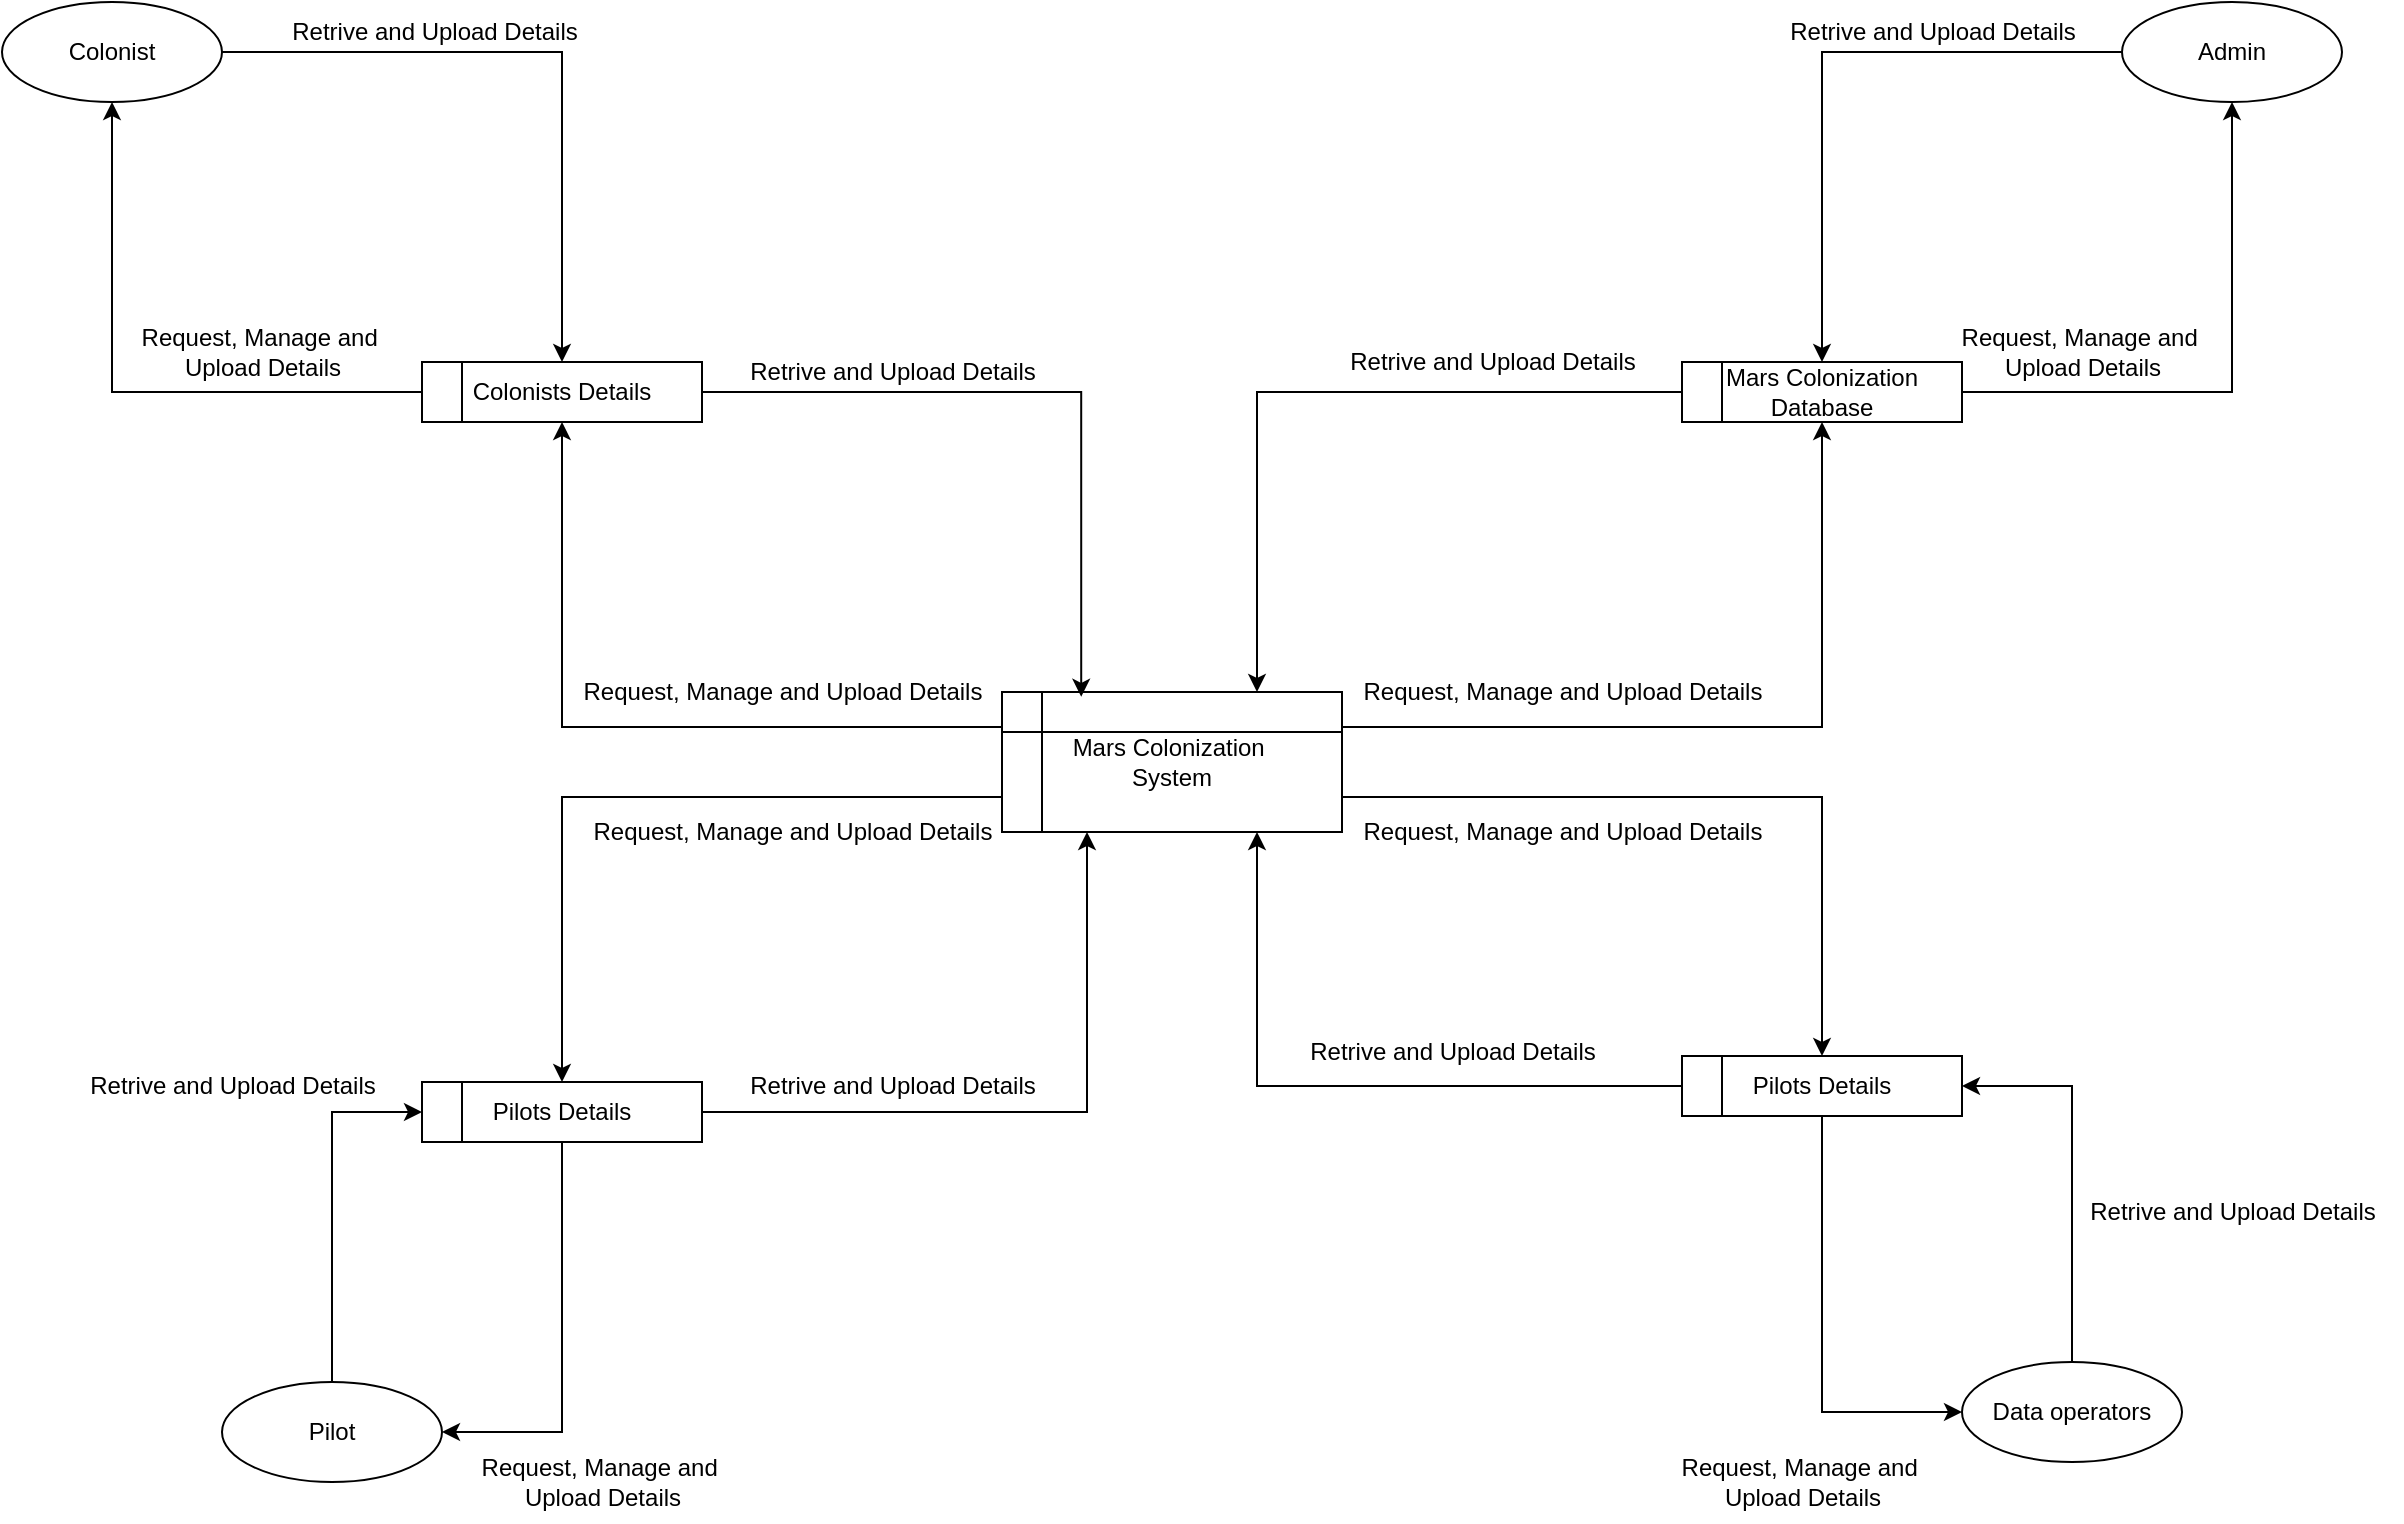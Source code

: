 <mxfile version="24.5.1" type="device">
  <diagram name="Page-1" id="SF7Q3hLJmNAo7ksy9DLZ">
    <mxGraphModel dx="1793" dy="1068" grid="1" gridSize="10" guides="1" tooltips="1" connect="1" arrows="1" fold="1" page="1" pageScale="1" pageWidth="850" pageHeight="1100" math="0" shadow="0">
      <root>
        <mxCell id="0" />
        <mxCell id="1" parent="0" />
        <mxCell id="byq5JnrkLx5CWiELAcj_-38" style="edgeStyle=orthogonalEdgeStyle;rounded=0;orthogonalLoop=1;jettySize=auto;html=1;entryX=0.5;entryY=1;entryDx=0;entryDy=0;exitX=0;exitY=0.25;exitDx=0;exitDy=0;" edge="1" parent="1" source="byq5JnrkLx5CWiELAcj_-1" target="byq5JnrkLx5CWiELAcj_-29">
          <mxGeometry relative="1" as="geometry" />
        </mxCell>
        <mxCell id="byq5JnrkLx5CWiELAcj_-44" style="edgeStyle=orthogonalEdgeStyle;rounded=0;orthogonalLoop=1;jettySize=auto;html=1;entryX=0.5;entryY=1;entryDx=0;entryDy=0;exitX=1;exitY=0.25;exitDx=0;exitDy=0;" edge="1" parent="1" source="byq5JnrkLx5CWiELAcj_-1" target="byq5JnrkLx5CWiELAcj_-43">
          <mxGeometry relative="1" as="geometry" />
        </mxCell>
        <mxCell id="byq5JnrkLx5CWiELAcj_-59" style="edgeStyle=orthogonalEdgeStyle;rounded=0;orthogonalLoop=1;jettySize=auto;html=1;entryX=0.5;entryY=0;entryDx=0;entryDy=0;exitX=0;exitY=0.75;exitDx=0;exitDy=0;" edge="1" parent="1" source="byq5JnrkLx5CWiELAcj_-1" target="byq5JnrkLx5CWiELAcj_-58">
          <mxGeometry relative="1" as="geometry" />
        </mxCell>
        <mxCell id="byq5JnrkLx5CWiELAcj_-72" style="edgeStyle=orthogonalEdgeStyle;rounded=0;orthogonalLoop=1;jettySize=auto;html=1;entryX=0.5;entryY=0;entryDx=0;entryDy=0;exitX=1;exitY=0.75;exitDx=0;exitDy=0;" edge="1" parent="1" source="byq5JnrkLx5CWiELAcj_-1" target="byq5JnrkLx5CWiELAcj_-70">
          <mxGeometry relative="1" as="geometry" />
        </mxCell>
        <mxCell id="byq5JnrkLx5CWiELAcj_-1" value="Mars Colonization&amp;nbsp;&lt;div&gt;System&lt;/div&gt;" style="shape=internalStorage;whiteSpace=wrap;html=1;backgroundOutline=1;" vertex="1" parent="1">
          <mxGeometry x="530" y="515" width="170" height="70" as="geometry" />
        </mxCell>
        <mxCell id="byq5JnrkLx5CWiELAcj_-34" style="edgeStyle=orthogonalEdgeStyle;rounded=0;orthogonalLoop=1;jettySize=auto;html=1;" edge="1" parent="1" source="byq5JnrkLx5CWiELAcj_-2" target="byq5JnrkLx5CWiELAcj_-29">
          <mxGeometry relative="1" as="geometry" />
        </mxCell>
        <mxCell id="byq5JnrkLx5CWiELAcj_-2" value="Colonist" style="ellipse;whiteSpace=wrap;html=1;" vertex="1" parent="1">
          <mxGeometry x="30" y="170" width="110" height="50" as="geometry" />
        </mxCell>
        <mxCell id="byq5JnrkLx5CWiELAcj_-37" style="edgeStyle=orthogonalEdgeStyle;rounded=0;orthogonalLoop=1;jettySize=auto;html=1;entryX=0.5;entryY=1;entryDx=0;entryDy=0;" edge="1" parent="1" source="byq5JnrkLx5CWiELAcj_-29" target="byq5JnrkLx5CWiELAcj_-2">
          <mxGeometry relative="1" as="geometry" />
        </mxCell>
        <mxCell id="byq5JnrkLx5CWiELAcj_-29" value="Colonists Details" style="shape=internalStorage;whiteSpace=wrap;html=1;backgroundOutline=1;dx=20;dy=0;" vertex="1" parent="1">
          <mxGeometry x="240" y="350" width="140" height="30" as="geometry" />
        </mxCell>
        <mxCell id="byq5JnrkLx5CWiELAcj_-31" style="edgeStyle=orthogonalEdgeStyle;rounded=0;orthogonalLoop=1;jettySize=auto;html=1;entryX=0.233;entryY=0.034;entryDx=0;entryDy=0;entryPerimeter=0;" edge="1" parent="1" source="byq5JnrkLx5CWiELAcj_-29" target="byq5JnrkLx5CWiELAcj_-1">
          <mxGeometry relative="1" as="geometry" />
        </mxCell>
        <mxCell id="byq5JnrkLx5CWiELAcj_-35" value="&lt;font style=&quot;font-size: 12px;&quot;&gt;Retrive and Upload Details&lt;/font&gt;" style="text;html=1;align=center;verticalAlign=middle;resizable=0;points=[];autosize=1;strokeColor=none;fillColor=none;" vertex="1" parent="1">
          <mxGeometry x="161" y="170" width="170" height="30" as="geometry" />
        </mxCell>
        <mxCell id="byq5JnrkLx5CWiELAcj_-39" value="&lt;font style=&quot;font-size: 12px;&quot;&gt;Request, Manage and Upload&amp;nbsp;&lt;/font&gt;&lt;span style=&quot;background-color: initial;&quot;&gt;Details&lt;/span&gt;" style="text;html=1;align=center;verticalAlign=middle;resizable=0;points=[];autosize=1;strokeColor=none;fillColor=none;" vertex="1" parent="1">
          <mxGeometry x="310" y="500" width="220" height="30" as="geometry" />
        </mxCell>
        <mxCell id="byq5JnrkLx5CWiELAcj_-40" value="&lt;span style=&quot;color: rgba(0, 0, 0, 0); font-family: monospace; font-size: 0px; text-align: start;&quot;&gt;%3CmxGraphModel%3E%3Croot%3E%3CmxCell%20id%3D%220%22%2F%3E%3CmxCell%20id%3D%221%22%20parent%3D%220%22%2F%3E%3CmxCell%20id%3D%222%22%20value%3D%22%26lt%3Bfont%20style%3D%26quot%3Bfont-size%3A%2012px%3B%26quot%3B%26gt%3BRequest%2C%20Manage%20and%20Upload%26amp%3Bnbsp%3B%26lt%3B%2Ffont%26gt%3B%26lt%3Bspan%20style%3D%26quot%3Bbackground-color%3A%20initial%3B%26quot%3B%26gt%3BDetails%26lt%3B%2Fspan%26gt%3B%22%20style%3D%22text%3Bhtml%3D1%3Balign%3Dcenter%3BverticalAlign%3Dmiddle%3Bresizable%3D0%3Bpoints%3D%5B%5D%3Bautosize%3D1%3BstrokeColor%3Dnone%3BfillColor%3Dnone%3B%22%20vertex%3D%221%22%20parent%3D%221%22%3E%3CmxGeometry%20x%3D%22310%22%20y%3D%22520%22%20width%3D%22220%22%20height%3D%2230%22%20as%3D%22geometry%22%2F%3E%3C%2FmxCell%3E%3C%2Froot%3E%3C%2FmxGraphModel%3E&lt;/span&gt;" style="text;html=1;align=center;verticalAlign=middle;resizable=0;points=[];autosize=1;strokeColor=none;fillColor=none;" vertex="1" parent="1">
          <mxGeometry x="150" y="325" width="20" height="30" as="geometry" />
        </mxCell>
        <mxCell id="byq5JnrkLx5CWiELAcj_-41" value="&lt;font style=&quot;font-size: 12px;&quot;&gt;Retrive and Upload Details&lt;/font&gt;" style="text;html=1;align=center;verticalAlign=middle;resizable=0;points=[];autosize=1;strokeColor=none;fillColor=none;" vertex="1" parent="1">
          <mxGeometry x="390" y="340" width="170" height="30" as="geometry" />
        </mxCell>
        <mxCell id="byq5JnrkLx5CWiELAcj_-50" style="edgeStyle=orthogonalEdgeStyle;rounded=0;orthogonalLoop=1;jettySize=auto;html=1;entryX=0.5;entryY=0;entryDx=0;entryDy=0;" edge="1" parent="1" source="byq5JnrkLx5CWiELAcj_-42" target="byq5JnrkLx5CWiELAcj_-43">
          <mxGeometry relative="1" as="geometry" />
        </mxCell>
        <mxCell id="byq5JnrkLx5CWiELAcj_-42" value="Admin" style="ellipse;whiteSpace=wrap;html=1;" vertex="1" parent="1">
          <mxGeometry x="1090" y="170" width="110" height="50" as="geometry" />
        </mxCell>
        <mxCell id="byq5JnrkLx5CWiELAcj_-46" style="edgeStyle=orthogonalEdgeStyle;rounded=0;orthogonalLoop=1;jettySize=auto;html=1;entryX=0.75;entryY=0;entryDx=0;entryDy=0;" edge="1" parent="1" source="byq5JnrkLx5CWiELAcj_-43" target="byq5JnrkLx5CWiELAcj_-1">
          <mxGeometry relative="1" as="geometry" />
        </mxCell>
        <mxCell id="byq5JnrkLx5CWiELAcj_-53" style="edgeStyle=orthogonalEdgeStyle;rounded=0;orthogonalLoop=1;jettySize=auto;html=1;entryX=0.5;entryY=1;entryDx=0;entryDy=0;" edge="1" parent="1" source="byq5JnrkLx5CWiELAcj_-43" target="byq5JnrkLx5CWiELAcj_-42">
          <mxGeometry relative="1" as="geometry" />
        </mxCell>
        <mxCell id="byq5JnrkLx5CWiELAcj_-43" value="Mars Colonization Database" style="shape=internalStorage;whiteSpace=wrap;html=1;backgroundOutline=1;dx=20;dy=0;" vertex="1" parent="1">
          <mxGeometry x="870" y="350" width="140" height="30" as="geometry" />
        </mxCell>
        <mxCell id="byq5JnrkLx5CWiELAcj_-47" value="&lt;font style=&quot;font-size: 12px;&quot;&gt;Retrive and Upload Details&lt;/font&gt;" style="text;html=1;align=center;verticalAlign=middle;resizable=0;points=[];autosize=1;strokeColor=none;fillColor=none;" vertex="1" parent="1">
          <mxGeometry x="690" y="335" width="170" height="30" as="geometry" />
        </mxCell>
        <mxCell id="byq5JnrkLx5CWiELAcj_-48" value="&lt;font style=&quot;font-size: 12px;&quot;&gt;Request, Manage and Upload&amp;nbsp;&lt;/font&gt;&lt;span style=&quot;background-color: initial;&quot;&gt;Details&lt;/span&gt;" style="text;html=1;align=center;verticalAlign=middle;resizable=0;points=[];autosize=1;strokeColor=none;fillColor=none;" vertex="1" parent="1">
          <mxGeometry x="700" y="500" width="220" height="30" as="geometry" />
        </mxCell>
        <mxCell id="byq5JnrkLx5CWiELAcj_-49" value="&lt;font style=&quot;font-size: 12px;&quot;&gt;Request, Manage and&amp;nbsp;&lt;/font&gt;&lt;div&gt;&lt;font style=&quot;font-size: 12px;&quot;&gt;Upload&amp;nbsp;&lt;/font&gt;&lt;span style=&quot;background-color: initial;&quot;&gt;Details&lt;/span&gt;&lt;/div&gt;" style="text;html=1;align=center;verticalAlign=middle;resizable=0;points=[];autosize=1;strokeColor=none;fillColor=none;" vertex="1" parent="1">
          <mxGeometry x="90" y="325" width="140" height="40" as="geometry" />
        </mxCell>
        <mxCell id="byq5JnrkLx5CWiELAcj_-54" value="&lt;font style=&quot;font-size: 12px;&quot;&gt;Request, Manage and&amp;nbsp;&lt;/font&gt;&lt;div&gt;&lt;font style=&quot;font-size: 12px;&quot;&gt;Upload&amp;nbsp;&lt;/font&gt;&lt;span style=&quot;background-color: initial;&quot;&gt;Details&lt;/span&gt;&lt;/div&gt;" style="text;html=1;align=center;verticalAlign=middle;resizable=0;points=[];autosize=1;strokeColor=none;fillColor=none;" vertex="1" parent="1">
          <mxGeometry x="1000" y="325" width="140" height="40" as="geometry" />
        </mxCell>
        <mxCell id="byq5JnrkLx5CWiELAcj_-66" style="edgeStyle=orthogonalEdgeStyle;rounded=0;orthogonalLoop=1;jettySize=auto;html=1;entryX=0;entryY=0.5;entryDx=0;entryDy=0;" edge="1" parent="1" source="byq5JnrkLx5CWiELAcj_-55" target="byq5JnrkLx5CWiELAcj_-58">
          <mxGeometry relative="1" as="geometry" />
        </mxCell>
        <mxCell id="byq5JnrkLx5CWiELAcj_-55" value="Pilot" style="ellipse;whiteSpace=wrap;html=1;" vertex="1" parent="1">
          <mxGeometry x="140" y="860" width="110" height="50" as="geometry" />
        </mxCell>
        <mxCell id="byq5JnrkLx5CWiELAcj_-61" style="edgeStyle=orthogonalEdgeStyle;rounded=0;orthogonalLoop=1;jettySize=auto;html=1;entryX=0.25;entryY=1;entryDx=0;entryDy=0;" edge="1" parent="1" source="byq5JnrkLx5CWiELAcj_-58" target="byq5JnrkLx5CWiELAcj_-1">
          <mxGeometry relative="1" as="geometry" />
        </mxCell>
        <mxCell id="byq5JnrkLx5CWiELAcj_-67" style="edgeStyle=orthogonalEdgeStyle;rounded=0;orthogonalLoop=1;jettySize=auto;html=1;entryX=1;entryY=0.5;entryDx=0;entryDy=0;" edge="1" parent="1" source="byq5JnrkLx5CWiELAcj_-58" target="byq5JnrkLx5CWiELAcj_-55">
          <mxGeometry relative="1" as="geometry" />
        </mxCell>
        <mxCell id="byq5JnrkLx5CWiELAcj_-58" value="Pilots Details" style="shape=internalStorage;whiteSpace=wrap;html=1;backgroundOutline=1;dx=20;dy=0;" vertex="1" parent="1">
          <mxGeometry x="240" y="710" width="140" height="30" as="geometry" />
        </mxCell>
        <mxCell id="byq5JnrkLx5CWiELAcj_-60" value="&lt;font style=&quot;font-size: 12px;&quot;&gt;Request, Manage and Upload&amp;nbsp;&lt;/font&gt;&lt;span style=&quot;background-color: initial;&quot;&gt;Details&lt;/span&gt;" style="text;html=1;align=center;verticalAlign=middle;resizable=0;points=[];autosize=1;strokeColor=none;fillColor=none;" vertex="1" parent="1">
          <mxGeometry x="315" y="570" width="220" height="30" as="geometry" />
        </mxCell>
        <mxCell id="byq5JnrkLx5CWiELAcj_-62" value="&lt;font style=&quot;font-size: 12px;&quot;&gt;Retrive and Upload Details&lt;/font&gt;" style="text;html=1;align=center;verticalAlign=middle;resizable=0;points=[];autosize=1;strokeColor=none;fillColor=none;" vertex="1" parent="1">
          <mxGeometry x="390" y="697" width="170" height="30" as="geometry" />
        </mxCell>
        <mxCell id="byq5JnrkLx5CWiELAcj_-68" value="&lt;font style=&quot;font-size: 12px;&quot;&gt;Request, Manage and&amp;nbsp;&lt;/font&gt;&lt;div&gt;&lt;font style=&quot;font-size: 12px;&quot;&gt;Upload&amp;nbsp;&lt;/font&gt;&lt;span style=&quot;background-color: initial;&quot;&gt;Details&lt;/span&gt;&lt;/div&gt;" style="text;html=1;align=center;verticalAlign=middle;resizable=0;points=[];autosize=1;strokeColor=none;fillColor=none;" vertex="1" parent="1">
          <mxGeometry x="260" y="890" width="140" height="40" as="geometry" />
        </mxCell>
        <mxCell id="byq5JnrkLx5CWiELAcj_-69" value="&lt;font style=&quot;font-size: 12px;&quot;&gt;Retrive and Upload Details&lt;/font&gt;" style="text;html=1;align=center;verticalAlign=middle;resizable=0;points=[];autosize=1;strokeColor=none;fillColor=none;" vertex="1" parent="1">
          <mxGeometry x="60" y="697" width="170" height="30" as="geometry" />
        </mxCell>
        <mxCell id="byq5JnrkLx5CWiELAcj_-73" style="edgeStyle=orthogonalEdgeStyle;rounded=0;orthogonalLoop=1;jettySize=auto;html=1;entryX=0;entryY=0.5;entryDx=0;entryDy=0;" edge="1" parent="1" source="byq5JnrkLx5CWiELAcj_-70" target="byq5JnrkLx5CWiELAcj_-71">
          <mxGeometry relative="1" as="geometry" />
        </mxCell>
        <mxCell id="byq5JnrkLx5CWiELAcj_-79" style="edgeStyle=orthogonalEdgeStyle;rounded=0;orthogonalLoop=1;jettySize=auto;html=1;entryX=0.75;entryY=1;entryDx=0;entryDy=0;" edge="1" parent="1" source="byq5JnrkLx5CWiELAcj_-70" target="byq5JnrkLx5CWiELAcj_-1">
          <mxGeometry relative="1" as="geometry" />
        </mxCell>
        <mxCell id="byq5JnrkLx5CWiELAcj_-70" value="Pilots Details" style="shape=internalStorage;whiteSpace=wrap;html=1;backgroundOutline=1;dx=20;dy=0;" vertex="1" parent="1">
          <mxGeometry x="870" y="697" width="140" height="30" as="geometry" />
        </mxCell>
        <mxCell id="byq5JnrkLx5CWiELAcj_-76" style="edgeStyle=orthogonalEdgeStyle;rounded=0;orthogonalLoop=1;jettySize=auto;html=1;entryX=1;entryY=0.5;entryDx=0;entryDy=0;" edge="1" parent="1" source="byq5JnrkLx5CWiELAcj_-71" target="byq5JnrkLx5CWiELAcj_-70">
          <mxGeometry relative="1" as="geometry" />
        </mxCell>
        <mxCell id="byq5JnrkLx5CWiELAcj_-71" value="Data operators" style="ellipse;whiteSpace=wrap;html=1;" vertex="1" parent="1">
          <mxGeometry x="1010" y="850" width="110" height="50" as="geometry" />
        </mxCell>
        <mxCell id="byq5JnrkLx5CWiELAcj_-74" value="&lt;font style=&quot;font-size: 12px;&quot;&gt;Request, Manage and Upload&amp;nbsp;&lt;/font&gt;&lt;span style=&quot;background-color: initial;&quot;&gt;Details&lt;/span&gt;" style="text;html=1;align=center;verticalAlign=middle;resizable=0;points=[];autosize=1;strokeColor=none;fillColor=none;" vertex="1" parent="1">
          <mxGeometry x="700" y="570" width="220" height="30" as="geometry" />
        </mxCell>
        <mxCell id="byq5JnrkLx5CWiELAcj_-75" value="&lt;font style=&quot;font-size: 12px;&quot;&gt;Request, Manage and&amp;nbsp;&lt;/font&gt;&lt;div&gt;&lt;font style=&quot;font-size: 12px;&quot;&gt;Upload&amp;nbsp;&lt;/font&gt;&lt;span style=&quot;background-color: initial;&quot;&gt;Details&lt;/span&gt;&lt;/div&gt;" style="text;html=1;align=center;verticalAlign=middle;resizable=0;points=[];autosize=1;strokeColor=none;fillColor=none;" vertex="1" parent="1">
          <mxGeometry x="860" y="890" width="140" height="40" as="geometry" />
        </mxCell>
        <mxCell id="byq5JnrkLx5CWiELAcj_-77" value="&lt;font style=&quot;font-size: 12px;&quot;&gt;Retrive and Upload Details&lt;/font&gt;" style="text;html=1;align=center;verticalAlign=middle;resizable=0;points=[];autosize=1;strokeColor=none;fillColor=none;" vertex="1" parent="1">
          <mxGeometry x="910" y="170" width="170" height="30" as="geometry" />
        </mxCell>
        <mxCell id="byq5JnrkLx5CWiELAcj_-78" value="&lt;font style=&quot;font-size: 12px;&quot;&gt;Retrive and Upload Details&lt;/font&gt;" style="text;html=1;align=center;verticalAlign=middle;resizable=0;points=[];autosize=1;strokeColor=none;fillColor=none;" vertex="1" parent="1">
          <mxGeometry x="1060" y="760" width="170" height="30" as="geometry" />
        </mxCell>
        <mxCell id="byq5JnrkLx5CWiELAcj_-80" value="&lt;font style=&quot;font-size: 12px;&quot;&gt;Retrive and Upload Details&lt;/font&gt;" style="text;html=1;align=center;verticalAlign=middle;resizable=0;points=[];autosize=1;strokeColor=none;fillColor=none;" vertex="1" parent="1">
          <mxGeometry x="670" y="680" width="170" height="30" as="geometry" />
        </mxCell>
      </root>
    </mxGraphModel>
  </diagram>
</mxfile>

